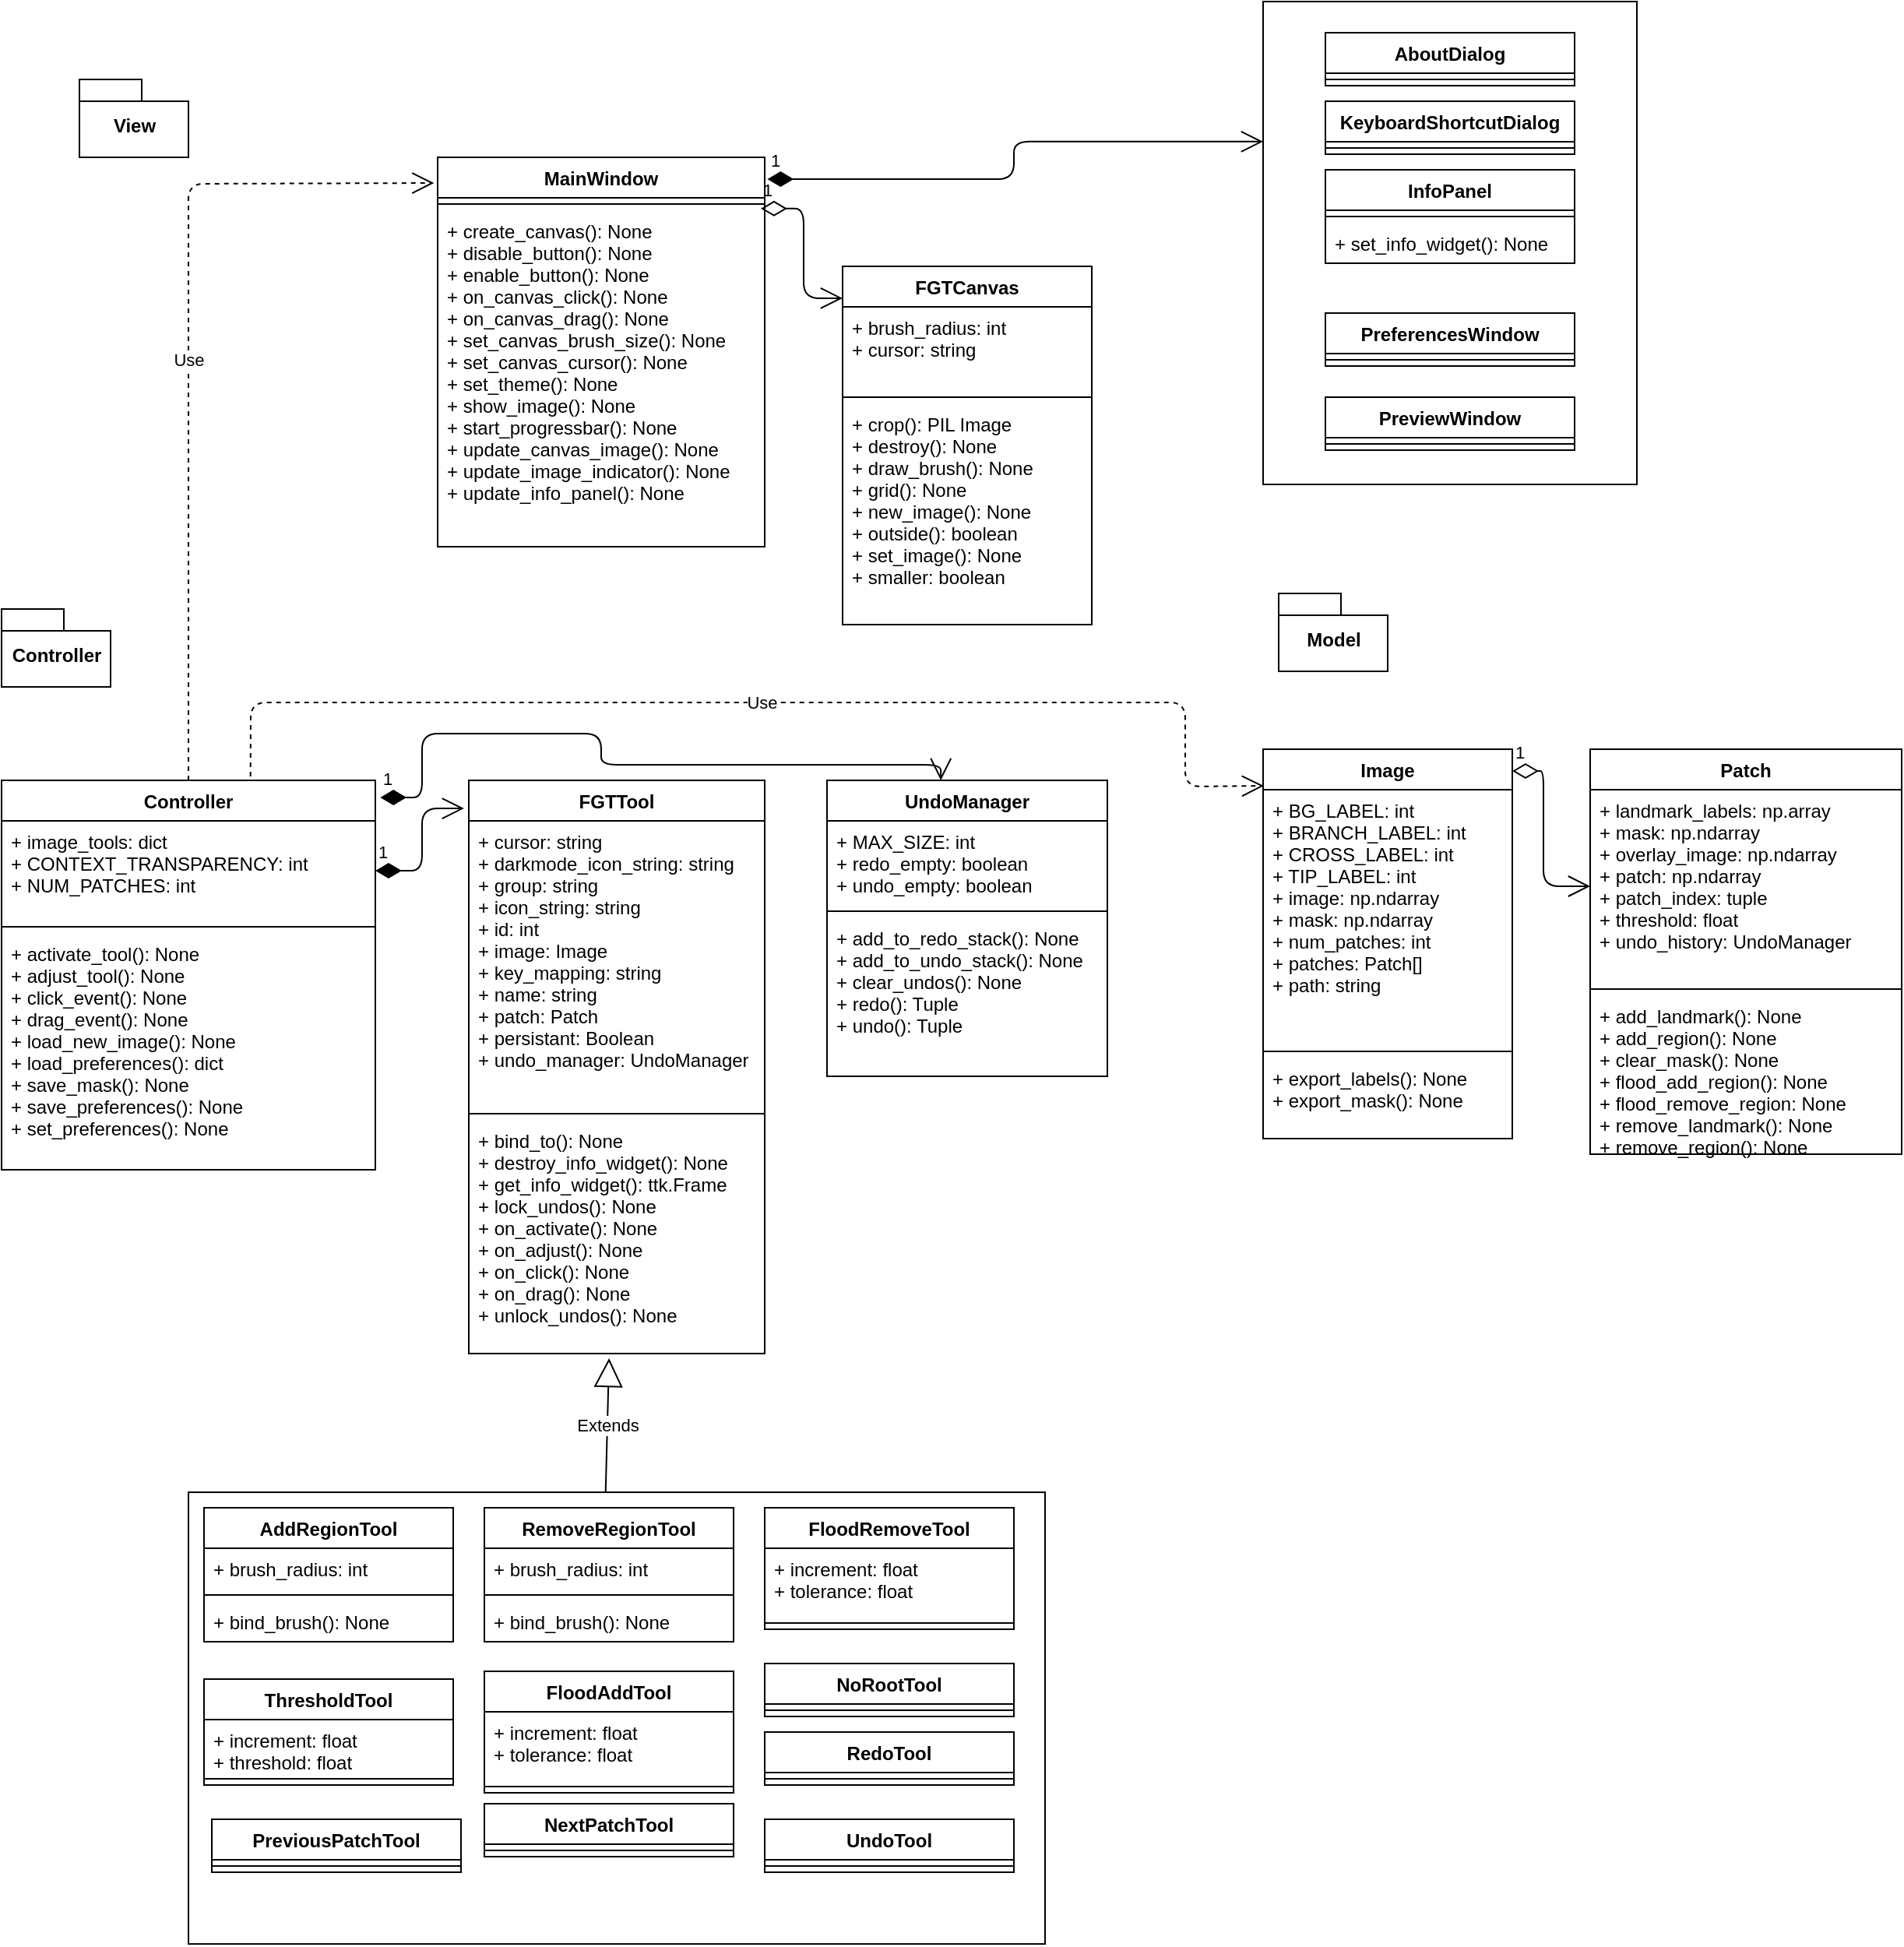 <mxfile version="13.1.5" type="device"><diagram id="b0f-jhYiNbLkPxsCKcda" name="Page-1"><mxGraphModel dx="1673" dy="2013" grid="1" gridSize="10" guides="1" tooltips="1" connect="1" arrows="1" fold="1" page="1" pageScale="1" pageWidth="850" pageHeight="1100" math="0" shadow="0"><root><mxCell id="0"/><mxCell id="1" parent="0"/><mxCell id="66HV1paR3T5Jppa1orsR-1" value="Controller" style="swimlane;fontStyle=1;align=center;verticalAlign=top;childLayout=stackLayout;horizontal=1;startSize=26;horizontalStack=0;resizeParent=1;resizeParentMax=0;resizeLast=0;collapsible=1;marginBottom=0;" vertex="1" parent="1"><mxGeometry x="80" y="160" width="240" height="250" as="geometry"/></mxCell><mxCell id="66HV1paR3T5Jppa1orsR-2" value="+ image_tools: dict&#xA;+ CONTEXT_TRANSPARENCY: int&#xA;+ NUM_PATCHES: int&#xA;" style="text;strokeColor=none;fillColor=none;align=left;verticalAlign=top;spacingLeft=4;spacingRight=4;overflow=hidden;rotatable=0;points=[[0,0.5],[1,0.5]];portConstraint=eastwest;" vertex="1" parent="66HV1paR3T5Jppa1orsR-1"><mxGeometry y="26" width="240" height="64" as="geometry"/></mxCell><mxCell id="66HV1paR3T5Jppa1orsR-3" value="" style="line;strokeWidth=1;fillColor=none;align=left;verticalAlign=middle;spacingTop=-1;spacingLeft=3;spacingRight=3;rotatable=0;labelPosition=right;points=[];portConstraint=eastwest;" vertex="1" parent="66HV1paR3T5Jppa1orsR-1"><mxGeometry y="90" width="240" height="8" as="geometry"/></mxCell><mxCell id="66HV1paR3T5Jppa1orsR-4" value="+ activate_tool(): None&#xA;+ adjust_tool(): None&#xA;+ click_event(): None&#xA;+ drag_event(): None&#xA;+ load_new_image(): None&#xA;+ load_preferences(): dict&#xA;+ save_mask(): None&#xA;+ save_preferences(): None&#xA;+ set_preferences(): None&#xA;" style="text;strokeColor=none;fillColor=none;align=left;verticalAlign=top;spacingLeft=4;spacingRight=4;overflow=hidden;rotatable=0;points=[[0,0.5],[1,0.5]];portConstraint=eastwest;" vertex="1" parent="66HV1paR3T5Jppa1orsR-1"><mxGeometry y="98" width="240" height="152" as="geometry"/></mxCell><mxCell id="66HV1paR3T5Jppa1orsR-5" value="FGTTool" style="swimlane;fontStyle=1;align=center;verticalAlign=top;childLayout=stackLayout;horizontal=1;startSize=26;horizontalStack=0;resizeParent=1;resizeParentMax=0;resizeLast=0;collapsible=1;marginBottom=0;" vertex="1" parent="1"><mxGeometry x="380" y="160" width="190" height="368" as="geometry"/></mxCell><mxCell id="66HV1paR3T5Jppa1orsR-6" value="+ cursor: string&#xA;+ darkmode_icon_string: string&#xA;+ group: string&#xA;+ icon_string: string&#xA;+ id: int&#xA;+ image: Image&#xA;+ key_mapping: string&#xA;+ name: string&#xA;+ patch: Patch&#xA;+ persistant: Boolean&#xA;+ undo_manager: UndoManager&#xA;&#xA;&#xA;" style="text;strokeColor=none;fillColor=none;align=left;verticalAlign=top;spacingLeft=4;spacingRight=4;overflow=hidden;rotatable=0;points=[[0,0.5],[1,0.5]];portConstraint=eastwest;" vertex="1" parent="66HV1paR3T5Jppa1orsR-5"><mxGeometry y="26" width="190" height="184" as="geometry"/></mxCell><mxCell id="66HV1paR3T5Jppa1orsR-7" value="" style="line;strokeWidth=1;fillColor=none;align=left;verticalAlign=middle;spacingTop=-1;spacingLeft=3;spacingRight=3;rotatable=0;labelPosition=right;points=[];portConstraint=eastwest;" vertex="1" parent="66HV1paR3T5Jppa1orsR-5"><mxGeometry y="210" width="190" height="8" as="geometry"/></mxCell><mxCell id="66HV1paR3T5Jppa1orsR-8" value="+ bind_to(): None&#xA;+ destroy_info_widget(): None&#xA;+ get_info_widget(): ttk.Frame&#xA;+ lock_undos(): None&#xA;+ on_activate(): None&#xA;+ on_adjust(): None&#xA;+ on_click(): None&#xA;+ on_drag(): None&#xA;+ unlock_undos(): None&#xA;&#xA;&#xA;&#xA;" style="text;strokeColor=none;fillColor=none;align=left;verticalAlign=top;spacingLeft=4;spacingRight=4;overflow=hidden;rotatable=0;points=[[0,0.5],[1,0.5]];portConstraint=eastwest;" vertex="1" parent="66HV1paR3T5Jppa1orsR-5"><mxGeometry y="218" width="190" height="150" as="geometry"/></mxCell><mxCell id="66HV1paR3T5Jppa1orsR-56" value="" style="html=1;" vertex="1" parent="1"><mxGeometry x="200" y="617.05" width="550" height="290" as="geometry"/></mxCell><mxCell id="66HV1paR3T5Jppa1orsR-58" value="Extends" style="endArrow=block;endSize=16;endFill=0;html=1;exitX=0.487;exitY=0;exitDx=0;exitDy=0;exitPerimeter=0;entryX=0.474;entryY=1.02;entryDx=0;entryDy=0;entryPerimeter=0;" edge="1" parent="1" source="66HV1paR3T5Jppa1orsR-56" target="66HV1paR3T5Jppa1orsR-8"><mxGeometry width="160" relative="1" as="geometry"><mxPoint x="640" y="577.05" as="sourcePoint"/><mxPoint x="634.93" y="600" as="targetPoint"/></mxGeometry></mxCell><mxCell id="66HV1paR3T5Jppa1orsR-9" value="AddRegionTool" style="swimlane;fontStyle=1;align=center;verticalAlign=top;childLayout=stackLayout;horizontal=1;startSize=26;horizontalStack=0;resizeParent=1;resizeParentMax=0;resizeLast=0;collapsible=1;marginBottom=0;" vertex="1" parent="1"><mxGeometry x="210" y="627.05" width="160" height="86" as="geometry"/></mxCell><mxCell id="66HV1paR3T5Jppa1orsR-10" value="+ brush_radius: int" style="text;strokeColor=none;fillColor=none;align=left;verticalAlign=top;spacingLeft=4;spacingRight=4;overflow=hidden;rotatable=0;points=[[0,0.5],[1,0.5]];portConstraint=eastwest;" vertex="1" parent="66HV1paR3T5Jppa1orsR-9"><mxGeometry y="26" width="160" height="26" as="geometry"/></mxCell><mxCell id="66HV1paR3T5Jppa1orsR-11" value="" style="line;strokeWidth=1;fillColor=none;align=left;verticalAlign=middle;spacingTop=-1;spacingLeft=3;spacingRight=3;rotatable=0;labelPosition=right;points=[];portConstraint=eastwest;" vertex="1" parent="66HV1paR3T5Jppa1orsR-9"><mxGeometry y="52" width="160" height="8" as="geometry"/></mxCell><mxCell id="66HV1paR3T5Jppa1orsR-12" value="+ bind_brush(): None&#xA;" style="text;strokeColor=none;fillColor=none;align=left;verticalAlign=top;spacingLeft=4;spacingRight=4;overflow=hidden;rotatable=0;points=[[0,0.5],[1,0.5]];portConstraint=eastwest;" vertex="1" parent="66HV1paR3T5Jppa1orsR-9"><mxGeometry y="60" width="160" height="26" as="geometry"/></mxCell><mxCell id="66HV1paR3T5Jppa1orsR-36" value="RemoveRegionTool" style="swimlane;fontStyle=1;align=center;verticalAlign=top;childLayout=stackLayout;horizontal=1;startSize=26;horizontalStack=0;resizeParent=1;resizeParentMax=0;resizeLast=0;collapsible=1;marginBottom=0;" vertex="1" parent="1"><mxGeometry x="390" y="627.05" width="160" height="86" as="geometry"/></mxCell><mxCell id="66HV1paR3T5Jppa1orsR-37" value="+ brush_radius: int" style="text;strokeColor=none;fillColor=none;align=left;verticalAlign=top;spacingLeft=4;spacingRight=4;overflow=hidden;rotatable=0;points=[[0,0.5],[1,0.5]];portConstraint=eastwest;" vertex="1" parent="66HV1paR3T5Jppa1orsR-36"><mxGeometry y="26" width="160" height="26" as="geometry"/></mxCell><mxCell id="66HV1paR3T5Jppa1orsR-38" value="" style="line;strokeWidth=1;fillColor=none;align=left;verticalAlign=middle;spacingTop=-1;spacingLeft=3;spacingRight=3;rotatable=0;labelPosition=right;points=[];portConstraint=eastwest;" vertex="1" parent="66HV1paR3T5Jppa1orsR-36"><mxGeometry y="52" width="160" height="8" as="geometry"/></mxCell><mxCell id="66HV1paR3T5Jppa1orsR-39" value="+ bind_brush(): None&#xA;" style="text;strokeColor=none;fillColor=none;align=left;verticalAlign=top;spacingLeft=4;spacingRight=4;overflow=hidden;rotatable=0;points=[[0,0.5],[1,0.5]];portConstraint=eastwest;" vertex="1" parent="66HV1paR3T5Jppa1orsR-36"><mxGeometry y="60" width="160" height="26" as="geometry"/></mxCell><mxCell id="66HV1paR3T5Jppa1orsR-40" value="ThresholdTool" style="swimlane;fontStyle=1;align=center;verticalAlign=top;childLayout=stackLayout;horizontal=1;startSize=26;horizontalStack=0;resizeParent=1;resizeParentMax=0;resizeLast=0;collapsible=1;marginBottom=0;" vertex="1" parent="1"><mxGeometry x="210" y="737.05" width="160" height="68" as="geometry"/></mxCell><mxCell id="66HV1paR3T5Jppa1orsR-41" value="+ increment: float&#xA;+ threshold: float&#xA;" style="text;strokeColor=none;fillColor=none;align=left;verticalAlign=top;spacingLeft=4;spacingRight=4;overflow=hidden;rotatable=0;points=[[0,0.5],[1,0.5]];portConstraint=eastwest;" vertex="1" parent="66HV1paR3T5Jppa1orsR-40"><mxGeometry y="26" width="160" height="34" as="geometry"/></mxCell><mxCell id="66HV1paR3T5Jppa1orsR-42" value="" style="line;strokeWidth=1;fillColor=none;align=left;verticalAlign=middle;spacingTop=-1;spacingLeft=3;spacingRight=3;rotatable=0;labelPosition=right;points=[];portConstraint=eastwest;" vertex="1" parent="66HV1paR3T5Jppa1orsR-40"><mxGeometry y="60" width="160" height="8" as="geometry"/></mxCell><mxCell id="66HV1paR3T5Jppa1orsR-17" value="FloodAddTool" style="swimlane;fontStyle=1;align=center;verticalAlign=top;childLayout=stackLayout;horizontal=1;startSize=26;horizontalStack=0;resizeParent=1;resizeParentMax=0;resizeLast=0;collapsible=1;marginBottom=0;" vertex="1" parent="1"><mxGeometry x="390" y="732.05" width="160" height="78" as="geometry"/></mxCell><mxCell id="66HV1paR3T5Jppa1orsR-18" value="+ increment: float&#xA;+ tolerance: float&#xA;" style="text;strokeColor=none;fillColor=none;align=left;verticalAlign=top;spacingLeft=4;spacingRight=4;overflow=hidden;rotatable=0;points=[[0,0.5],[1,0.5]];portConstraint=eastwest;" vertex="1" parent="66HV1paR3T5Jppa1orsR-17"><mxGeometry y="26" width="160" height="44" as="geometry"/></mxCell><mxCell id="66HV1paR3T5Jppa1orsR-19" value="" style="line;strokeWidth=1;fillColor=none;align=left;verticalAlign=middle;spacingTop=-1;spacingLeft=3;spacingRight=3;rotatable=0;labelPosition=right;points=[];portConstraint=eastwest;" vertex="1" parent="66HV1paR3T5Jppa1orsR-17"><mxGeometry y="70" width="160" height="8" as="geometry"/></mxCell><mxCell id="66HV1paR3T5Jppa1orsR-21" value="FloodRemoveTool" style="swimlane;fontStyle=1;align=center;verticalAlign=top;childLayout=stackLayout;horizontal=1;startSize=26;horizontalStack=0;resizeParent=1;resizeParentMax=0;resizeLast=0;collapsible=1;marginBottom=0;" vertex="1" parent="1"><mxGeometry x="570" y="627.05" width="160" height="78" as="geometry"/></mxCell><mxCell id="66HV1paR3T5Jppa1orsR-22" value="+ increment: float&#xA;+ tolerance: float&#xA;" style="text;strokeColor=none;fillColor=none;align=left;verticalAlign=top;spacingLeft=4;spacingRight=4;overflow=hidden;rotatable=0;points=[[0,0.5],[1,0.5]];portConstraint=eastwest;" vertex="1" parent="66HV1paR3T5Jppa1orsR-21"><mxGeometry y="26" width="160" height="44" as="geometry"/></mxCell><mxCell id="66HV1paR3T5Jppa1orsR-23" value="" style="line;strokeWidth=1;fillColor=none;align=left;verticalAlign=middle;spacingTop=-1;spacingLeft=3;spacingRight=3;rotatable=0;labelPosition=right;points=[];portConstraint=eastwest;" vertex="1" parent="66HV1paR3T5Jppa1orsR-21"><mxGeometry y="70" width="160" height="8" as="geometry"/></mxCell><mxCell id="66HV1paR3T5Jppa1orsR-24" value="NextPatchTool" style="swimlane;fontStyle=1;align=center;verticalAlign=top;childLayout=stackLayout;horizontal=1;startSize=26;horizontalStack=0;resizeParent=1;resizeParentMax=0;resizeLast=0;collapsible=1;marginBottom=0;" vertex="1" parent="1"><mxGeometry x="390" y="817.05" width="160" height="34" as="geometry"/></mxCell><mxCell id="66HV1paR3T5Jppa1orsR-26" value="" style="line;strokeWidth=1;fillColor=none;align=left;verticalAlign=middle;spacingTop=-1;spacingLeft=3;spacingRight=3;rotatable=0;labelPosition=right;points=[];portConstraint=eastwest;" vertex="1" parent="66HV1paR3T5Jppa1orsR-24"><mxGeometry y="26" width="160" height="8" as="geometry"/></mxCell><mxCell id="66HV1paR3T5Jppa1orsR-30" value="PreviousPatchTool" style="swimlane;fontStyle=1;align=center;verticalAlign=top;childLayout=stackLayout;horizontal=1;startSize=26;horizontalStack=0;resizeParent=1;resizeParentMax=0;resizeLast=0;collapsible=1;marginBottom=0;" vertex="1" parent="1"><mxGeometry x="215" y="827.05" width="160" height="34" as="geometry"/></mxCell><mxCell id="66HV1paR3T5Jppa1orsR-31" value="" style="line;strokeWidth=1;fillColor=none;align=left;verticalAlign=middle;spacingTop=-1;spacingLeft=3;spacingRight=3;rotatable=0;labelPosition=right;points=[];portConstraint=eastwest;" vertex="1" parent="66HV1paR3T5Jppa1orsR-30"><mxGeometry y="26" width="160" height="8" as="geometry"/></mxCell><mxCell id="66HV1paR3T5Jppa1orsR-28" value="NoRootTool" style="swimlane;fontStyle=1;align=center;verticalAlign=top;childLayout=stackLayout;horizontal=1;startSize=26;horizontalStack=0;resizeParent=1;resizeParentMax=0;resizeLast=0;collapsible=1;marginBottom=0;" vertex="1" parent="1"><mxGeometry x="570" y="727.05" width="160" height="34" as="geometry"/></mxCell><mxCell id="66HV1paR3T5Jppa1orsR-29" value="" style="line;strokeWidth=1;fillColor=none;align=left;verticalAlign=middle;spacingTop=-1;spacingLeft=3;spacingRight=3;rotatable=0;labelPosition=right;points=[];portConstraint=eastwest;" vertex="1" parent="66HV1paR3T5Jppa1orsR-28"><mxGeometry y="26" width="160" height="8" as="geometry"/></mxCell><mxCell id="66HV1paR3T5Jppa1orsR-32" value="RedoTool" style="swimlane;fontStyle=1;align=center;verticalAlign=top;childLayout=stackLayout;horizontal=1;startSize=26;horizontalStack=0;resizeParent=1;resizeParentMax=0;resizeLast=0;collapsible=1;marginBottom=0;" vertex="1" parent="1"><mxGeometry x="570" y="771.05" width="160" height="34" as="geometry"/></mxCell><mxCell id="66HV1paR3T5Jppa1orsR-33" value="" style="line;strokeWidth=1;fillColor=none;align=left;verticalAlign=middle;spacingTop=-1;spacingLeft=3;spacingRight=3;rotatable=0;labelPosition=right;points=[];portConstraint=eastwest;" vertex="1" parent="66HV1paR3T5Jppa1orsR-32"><mxGeometry y="26" width="160" height="8" as="geometry"/></mxCell><mxCell id="66HV1paR3T5Jppa1orsR-34" value="UndoTool" style="swimlane;fontStyle=1;align=center;verticalAlign=top;childLayout=stackLayout;horizontal=1;startSize=26;horizontalStack=0;resizeParent=1;resizeParentMax=0;resizeLast=0;collapsible=1;marginBottom=0;" vertex="1" parent="1"><mxGeometry x="570" y="827.05" width="160" height="34" as="geometry"/></mxCell><mxCell id="66HV1paR3T5Jppa1orsR-35" value="" style="line;strokeWidth=1;fillColor=none;align=left;verticalAlign=middle;spacingTop=-1;spacingLeft=3;spacingRight=3;rotatable=0;labelPosition=right;points=[];portConstraint=eastwest;" vertex="1" parent="66HV1paR3T5Jppa1orsR-34"><mxGeometry y="26" width="160" height="8" as="geometry"/></mxCell><mxCell id="66HV1paR3T5Jppa1orsR-59" value="1" style="endArrow=open;html=1;endSize=12;startArrow=diamondThin;startSize=14;startFill=1;edgeStyle=orthogonalEdgeStyle;align=left;verticalAlign=bottom;entryX=-0.016;entryY=0.049;entryDx=0;entryDy=0;entryPerimeter=0;" edge="1" parent="1" source="66HV1paR3T5Jppa1orsR-2" target="66HV1paR3T5Jppa1orsR-5"><mxGeometry x="-1" y="3" relative="1" as="geometry"><mxPoint x="180" y="520" as="sourcePoint"/><mxPoint x="340" y="520" as="targetPoint"/></mxGeometry></mxCell><mxCell id="66HV1paR3T5Jppa1orsR-62" value="UndoManager" style="swimlane;fontStyle=1;align=center;verticalAlign=top;childLayout=stackLayout;horizontal=1;startSize=26;horizontalStack=0;resizeParent=1;resizeParentMax=0;resizeLast=0;collapsible=1;marginBottom=0;" vertex="1" parent="1"><mxGeometry x="610" y="160" width="180" height="190" as="geometry"/></mxCell><mxCell id="66HV1paR3T5Jppa1orsR-63" value="+ MAX_SIZE: int&#xA;+ redo_empty: boolean&#xA;+ undo_empty: boolean&#xA;" style="text;strokeColor=none;fillColor=none;align=left;verticalAlign=top;spacingLeft=4;spacingRight=4;overflow=hidden;rotatable=0;points=[[0,0.5],[1,0.5]];portConstraint=eastwest;" vertex="1" parent="66HV1paR3T5Jppa1orsR-62"><mxGeometry y="26" width="180" height="54" as="geometry"/></mxCell><mxCell id="66HV1paR3T5Jppa1orsR-64" value="" style="line;strokeWidth=1;fillColor=none;align=left;verticalAlign=middle;spacingTop=-1;spacingLeft=3;spacingRight=3;rotatable=0;labelPosition=right;points=[];portConstraint=eastwest;" vertex="1" parent="66HV1paR3T5Jppa1orsR-62"><mxGeometry y="80" width="180" height="8" as="geometry"/></mxCell><mxCell id="66HV1paR3T5Jppa1orsR-65" value="+ add_to_redo_stack(): None&#xA;+ add_to_undo_stack(): None&#xA;+ clear_undos(): None&#xA;+ redo(): Tuple&#xA;+ undo(): Tuple" style="text;strokeColor=none;fillColor=none;align=left;verticalAlign=top;spacingLeft=4;spacingRight=4;overflow=hidden;rotatable=0;points=[[0,0.5],[1,0.5]];portConstraint=eastwest;" vertex="1" parent="66HV1paR3T5Jppa1orsR-62"><mxGeometry y="88" width="180" height="102" as="geometry"/></mxCell><mxCell id="66HV1paR3T5Jppa1orsR-67" value="1" style="endArrow=open;html=1;endSize=12;startArrow=diamondThin;startSize=14;startFill=1;edgeStyle=orthogonalEdgeStyle;align=left;verticalAlign=bottom;entryX=0.406;entryY=0;entryDx=0;entryDy=0;entryPerimeter=0;exitX=1.013;exitY=0.044;exitDx=0;exitDy=0;exitPerimeter=0;" edge="1" parent="1" source="66HV1paR3T5Jppa1orsR-1" target="66HV1paR3T5Jppa1orsR-62"><mxGeometry x="-1" y="3" relative="1" as="geometry"><mxPoint x="120" y="510" as="sourcePoint"/><mxPoint x="280" y="510" as="targetPoint"/><Array as="points"><mxPoint x="350" y="171"/><mxPoint x="350" y="130"/><mxPoint x="465" y="130"/><mxPoint x="465" y="150"/><mxPoint x="683" y="150"/></Array></mxGeometry></mxCell><mxCell id="66HV1paR3T5Jppa1orsR-68" value="Controller" style="shape=folder;fontStyle=1;spacingTop=10;tabWidth=40;tabHeight=14;tabPosition=left;html=1;" vertex="1" parent="1"><mxGeometry x="80" y="50" width="70" height="50" as="geometry"/></mxCell><mxCell id="66HV1paR3T5Jppa1orsR-69" value="Model" style="shape=folder;fontStyle=1;spacingTop=10;tabWidth=40;tabHeight=14;tabPosition=left;html=1;" vertex="1" parent="1"><mxGeometry x="900" y="40" width="70" height="50" as="geometry"/></mxCell><mxCell id="66HV1paR3T5Jppa1orsR-78" value="1" style="endArrow=open;html=1;endSize=12;startArrow=diamondThin;startSize=14;startFill=0;edgeStyle=orthogonalEdgeStyle;align=left;verticalAlign=bottom;" edge="1" parent="1" target="66HV1paR3T5Jppa1orsR-75"><mxGeometry x="-1" y="3" relative="1" as="geometry"><mxPoint x="1050" y="154" as="sourcePoint"/><mxPoint x="1210" y="154" as="targetPoint"/><Array as="points"><mxPoint x="1070" y="154"/><mxPoint x="1070" y="228"/></Array></mxGeometry></mxCell><mxCell id="66HV1paR3T5Jppa1orsR-70" value="Image" style="swimlane;fontStyle=1;align=center;verticalAlign=top;childLayout=stackLayout;horizontal=1;startSize=26;horizontalStack=0;resizeParent=1;resizeParentMax=0;resizeLast=0;collapsible=1;marginBottom=0;" vertex="1" parent="1"><mxGeometry x="890" y="140" width="160" height="250" as="geometry"/></mxCell><mxCell id="66HV1paR3T5Jppa1orsR-71" value="+ BG_LABEL: int&#xA;+ BRANCH_LABEL: int&#xA;+ CROSS_LABEL: int&#xA;+ TIP_LABEL: int&#xA;+ image: np.ndarray&#xA;+ mask: np.ndarray&#xA;+ num_patches: int&#xA;+ patches: Patch[]&#xA;+ path: string&#xA;" style="text;strokeColor=none;fillColor=none;align=left;verticalAlign=top;spacingLeft=4;spacingRight=4;overflow=hidden;rotatable=0;points=[[0,0.5],[1,0.5]];portConstraint=eastwest;" vertex="1" parent="66HV1paR3T5Jppa1orsR-70"><mxGeometry y="26" width="160" height="164" as="geometry"/></mxCell><mxCell id="66HV1paR3T5Jppa1orsR-72" value="" style="line;strokeWidth=1;fillColor=none;align=left;verticalAlign=middle;spacingTop=-1;spacingLeft=3;spacingRight=3;rotatable=0;labelPosition=right;points=[];portConstraint=eastwest;" vertex="1" parent="66HV1paR3T5Jppa1orsR-70"><mxGeometry y="190" width="160" height="8" as="geometry"/></mxCell><mxCell id="66HV1paR3T5Jppa1orsR-73" value="+ export_labels(): None&#xA;+ export_mask(): None&#xA;" style="text;strokeColor=none;fillColor=none;align=left;verticalAlign=top;spacingLeft=4;spacingRight=4;overflow=hidden;rotatable=0;points=[[0,0.5],[1,0.5]];portConstraint=eastwest;" vertex="1" parent="66HV1paR3T5Jppa1orsR-70"><mxGeometry y="198" width="160" height="52" as="geometry"/></mxCell><mxCell id="66HV1paR3T5Jppa1orsR-74" value="Patch" style="swimlane;fontStyle=1;align=center;verticalAlign=top;childLayout=stackLayout;horizontal=1;startSize=26;horizontalStack=0;resizeParent=1;resizeParentMax=0;resizeLast=0;collapsible=1;marginBottom=0;" vertex="1" parent="1"><mxGeometry x="1100" y="140" width="200" height="260" as="geometry"/></mxCell><mxCell id="66HV1paR3T5Jppa1orsR-75" value="+ landmark_labels: np.array&#xA;+ mask: np.ndarray&#xA;+ overlay_image: np.ndarray&#xA;+ patch: np.ndarray&#xA;+ patch_index: tuple&#xA;+ threshold: float&#xA;+ undo_history: UndoManager&#xA;&#xA;" style="text;strokeColor=none;fillColor=none;align=left;verticalAlign=top;spacingLeft=4;spacingRight=4;overflow=hidden;rotatable=0;points=[[0,0.5],[1,0.5]];portConstraint=eastwest;" vertex="1" parent="66HV1paR3T5Jppa1orsR-74"><mxGeometry y="26" width="200" height="124" as="geometry"/></mxCell><mxCell id="66HV1paR3T5Jppa1orsR-76" value="" style="line;strokeWidth=1;fillColor=none;align=left;verticalAlign=middle;spacingTop=-1;spacingLeft=3;spacingRight=3;rotatable=0;labelPosition=right;points=[];portConstraint=eastwest;" vertex="1" parent="66HV1paR3T5Jppa1orsR-74"><mxGeometry y="150" width="200" height="8" as="geometry"/></mxCell><mxCell id="66HV1paR3T5Jppa1orsR-77" value="+ add_landmark(): None&#xA;+ add_region(): None&#xA;+ clear_mask(): None&#xA;+ flood_add_region(): None&#xA;+ flood_remove_region: None&#xA;+ remove_landmark(): None&#xA;+ remove_region(): None&#xA;" style="text;strokeColor=none;fillColor=none;align=left;verticalAlign=top;spacingLeft=4;spacingRight=4;overflow=hidden;rotatable=0;points=[[0,0.5],[1,0.5]];portConstraint=eastwest;" vertex="1" parent="66HV1paR3T5Jppa1orsR-74"><mxGeometry y="158" width="200" height="102" as="geometry"/></mxCell><mxCell id="66HV1paR3T5Jppa1orsR-79" value="&lt;div&gt;View&lt;/div&gt;" style="shape=folder;fontStyle=1;spacingTop=10;tabWidth=40;tabHeight=14;tabPosition=left;html=1;" vertex="1" parent="1"><mxGeometry x="130" y="-290" width="70" height="50" as="geometry"/></mxCell><mxCell id="66HV1paR3T5Jppa1orsR-111" value="1" style="endArrow=open;html=1;endSize=12;startArrow=diamondThin;startSize=14;startFill=0;edgeStyle=orthogonalEdgeStyle;align=left;verticalAlign=bottom;exitX=0.988;exitY=-0.005;exitDx=0;exitDy=0;exitPerimeter=0;entryX=0;entryY=0.089;entryDx=0;entryDy=0;entryPerimeter=0;" edge="1" parent="1" source="66HV1paR3T5Jppa1orsR-110" target="66HV1paR3T5Jppa1orsR-80"><mxGeometry x="-1" y="3" relative="1" as="geometry"><mxPoint x="510" y="-20" as="sourcePoint"/><mxPoint x="670" y="-20" as="targetPoint"/></mxGeometry></mxCell><mxCell id="66HV1paR3T5Jppa1orsR-114" value="" style="html=1;" vertex="1" parent="1"><mxGeometry x="890" y="-340" width="240" height="310" as="geometry"/></mxCell><mxCell id="66HV1paR3T5Jppa1orsR-115" style="edgeStyle=orthogonalEdgeStyle;rounded=0;orthogonalLoop=1;jettySize=auto;html=1;exitX=0.5;exitY=1;exitDx=0;exitDy=0;" edge="1" parent="1" source="66HV1paR3T5Jppa1orsR-114" target="66HV1paR3T5Jppa1orsR-114"><mxGeometry relative="1" as="geometry"/></mxCell><mxCell id="66HV1paR3T5Jppa1orsR-116" value="1" style="endArrow=open;html=1;endSize=12;startArrow=diamondThin;startSize=14;startFill=1;edgeStyle=orthogonalEdgeStyle;align=left;verticalAlign=bottom;entryX=0;entryY=0.29;entryDx=0;entryDy=0;entryPerimeter=0;exitX=1.008;exitY=0.056;exitDx=0;exitDy=0;exitPerimeter=0;" edge="1" parent="1" source="66HV1paR3T5Jppa1orsR-107" target="66HV1paR3T5Jppa1orsR-114"><mxGeometry x="-1" y="3" relative="1" as="geometry"><mxPoint x="580" y="-290" as="sourcePoint"/><mxPoint x="360" y="-250" as="targetPoint"/></mxGeometry></mxCell><mxCell id="66HV1paR3T5Jppa1orsR-84" value="AboutDialog" style="swimlane;fontStyle=1;align=center;verticalAlign=top;childLayout=stackLayout;horizontal=1;startSize=26;horizontalStack=0;resizeParent=1;resizeParentMax=0;resizeLast=0;collapsible=1;marginBottom=0;" vertex="1" parent="1"><mxGeometry x="930" y="-320" width="160" height="34" as="geometry"/></mxCell><mxCell id="66HV1paR3T5Jppa1orsR-86" value="" style="line;strokeWidth=1;fillColor=none;align=left;verticalAlign=middle;spacingTop=-1;spacingLeft=3;spacingRight=3;rotatable=0;labelPosition=right;points=[];portConstraint=eastwest;" vertex="1" parent="66HV1paR3T5Jppa1orsR-84"><mxGeometry y="26" width="160" height="8" as="geometry"/></mxCell><mxCell id="66HV1paR3T5Jppa1orsR-88" value="KeyboardShortcutDialog" style="swimlane;fontStyle=1;align=center;verticalAlign=top;childLayout=stackLayout;horizontal=1;startSize=26;horizontalStack=0;resizeParent=1;resizeParentMax=0;resizeLast=0;collapsible=1;marginBottom=0;" vertex="1" parent="1"><mxGeometry x="930" y="-276" width="160" height="34" as="geometry"/></mxCell><mxCell id="66HV1paR3T5Jppa1orsR-90" value="" style="line;strokeWidth=1;fillColor=none;align=left;verticalAlign=middle;spacingTop=-1;spacingLeft=3;spacingRight=3;rotatable=0;labelPosition=right;points=[];portConstraint=eastwest;" vertex="1" parent="66HV1paR3T5Jppa1orsR-88"><mxGeometry y="26" width="160" height="8" as="geometry"/></mxCell><mxCell id="66HV1paR3T5Jppa1orsR-92" value="InfoPanel" style="swimlane;fontStyle=1;align=center;verticalAlign=top;childLayout=stackLayout;horizontal=1;startSize=26;horizontalStack=0;resizeParent=1;resizeParentMax=0;resizeLast=0;collapsible=1;marginBottom=0;" vertex="1" parent="1"><mxGeometry x="930" y="-232" width="160" height="60" as="geometry"/></mxCell><mxCell id="66HV1paR3T5Jppa1orsR-94" value="" style="line;strokeWidth=1;fillColor=none;align=left;verticalAlign=middle;spacingTop=-1;spacingLeft=3;spacingRight=3;rotatable=0;labelPosition=right;points=[];portConstraint=eastwest;" vertex="1" parent="66HV1paR3T5Jppa1orsR-92"><mxGeometry y="26" width="160" height="8" as="geometry"/></mxCell><mxCell id="66HV1paR3T5Jppa1orsR-95" value="+ set_info_widget(): None" style="text;strokeColor=none;fillColor=none;align=left;verticalAlign=top;spacingLeft=4;spacingRight=4;overflow=hidden;rotatable=0;points=[[0,0.5],[1,0.5]];portConstraint=eastwest;" vertex="1" parent="66HV1paR3T5Jppa1orsR-92"><mxGeometry y="34" width="160" height="26" as="geometry"/></mxCell><mxCell id="66HV1paR3T5Jppa1orsR-97" value="PreferencesWindow" style="swimlane;fontStyle=1;align=center;verticalAlign=top;childLayout=stackLayout;horizontal=1;startSize=26;horizontalStack=0;resizeParent=1;resizeParentMax=0;resizeLast=0;collapsible=1;marginBottom=0;" vertex="1" parent="1"><mxGeometry x="930" y="-140" width="160" height="34" as="geometry"/></mxCell><mxCell id="66HV1paR3T5Jppa1orsR-99" value="" style="line;strokeWidth=1;fillColor=none;align=left;verticalAlign=middle;spacingTop=-1;spacingLeft=3;spacingRight=3;rotatable=0;labelPosition=right;points=[];portConstraint=eastwest;" vertex="1" parent="66HV1paR3T5Jppa1orsR-97"><mxGeometry y="26" width="160" height="8" as="geometry"/></mxCell><mxCell id="66HV1paR3T5Jppa1orsR-102" value="PreviewWindow" style="swimlane;fontStyle=1;align=center;verticalAlign=top;childLayout=stackLayout;horizontal=1;startSize=26;horizontalStack=0;resizeParent=1;resizeParentMax=0;resizeLast=0;collapsible=1;marginBottom=0;" vertex="1" parent="1"><mxGeometry x="930" y="-86" width="160" height="34" as="geometry"/></mxCell><mxCell id="66HV1paR3T5Jppa1orsR-104" value="" style="line;strokeWidth=1;fillColor=none;align=left;verticalAlign=middle;spacingTop=-1;spacingLeft=3;spacingRight=3;rotatable=0;labelPosition=right;points=[];portConstraint=eastwest;" vertex="1" parent="66HV1paR3T5Jppa1orsR-102"><mxGeometry y="26" width="160" height="8" as="geometry"/></mxCell><mxCell id="66HV1paR3T5Jppa1orsR-80" value="FGTCanvas" style="swimlane;fontStyle=1;align=center;verticalAlign=top;childLayout=stackLayout;horizontal=1;startSize=26;horizontalStack=0;resizeParent=1;resizeParentMax=0;resizeLast=0;collapsible=1;marginBottom=0;" vertex="1" parent="1"><mxGeometry x="620" y="-170" width="160" height="230" as="geometry"/></mxCell><mxCell id="66HV1paR3T5Jppa1orsR-81" value="+ brush_radius: int&#xA;+ cursor: string&#xA;" style="text;strokeColor=none;fillColor=none;align=left;verticalAlign=top;spacingLeft=4;spacingRight=4;overflow=hidden;rotatable=0;points=[[0,0.5],[1,0.5]];portConstraint=eastwest;" vertex="1" parent="66HV1paR3T5Jppa1orsR-80"><mxGeometry y="26" width="160" height="54" as="geometry"/></mxCell><mxCell id="66HV1paR3T5Jppa1orsR-82" value="" style="line;strokeWidth=1;fillColor=none;align=left;verticalAlign=middle;spacingTop=-1;spacingLeft=3;spacingRight=3;rotatable=0;labelPosition=right;points=[];portConstraint=eastwest;" vertex="1" parent="66HV1paR3T5Jppa1orsR-80"><mxGeometry y="80" width="160" height="8" as="geometry"/></mxCell><mxCell id="66HV1paR3T5Jppa1orsR-83" value="+ crop(): PIL Image&#xA;+ destroy(): None&#xA;+ draw_brush(): None&#xA;+ grid(): None&#xA;+ new_image(): None&#xA;+ outside(): boolean&#xA;+ set_image(): None&#xA;+ smaller: boolean&#xA;&#xA;" style="text;strokeColor=none;fillColor=none;align=left;verticalAlign=top;spacingLeft=4;spacingRight=4;overflow=hidden;rotatable=0;points=[[0,0.5],[1,0.5]];portConstraint=eastwest;" vertex="1" parent="66HV1paR3T5Jppa1orsR-80"><mxGeometry y="88" width="160" height="142" as="geometry"/></mxCell><mxCell id="66HV1paR3T5Jppa1orsR-107" value="MainWindow" style="swimlane;fontStyle=1;align=center;verticalAlign=top;childLayout=stackLayout;horizontal=1;startSize=26;horizontalStack=0;resizeParent=1;resizeParentMax=0;resizeLast=0;collapsible=1;marginBottom=0;" vertex="1" parent="1"><mxGeometry x="360" y="-240" width="210" height="250" as="geometry"/></mxCell><mxCell id="66HV1paR3T5Jppa1orsR-109" value="" style="line;strokeWidth=1;fillColor=none;align=left;verticalAlign=middle;spacingTop=-1;spacingLeft=3;spacingRight=3;rotatable=0;labelPosition=right;points=[];portConstraint=eastwest;" vertex="1" parent="66HV1paR3T5Jppa1orsR-107"><mxGeometry y="26" width="210" height="8" as="geometry"/></mxCell><mxCell id="66HV1paR3T5Jppa1orsR-110" value="+ create_canvas(): None&#xA;+ disable_button(): None&#xA;+ enable_button(): None&#xA;+ on_canvas_click(): None&#xA;+ on_canvas_drag(): None&#xA;+ set_canvas_brush_size(): None&#xA;+ set_canvas_cursor(): None&#xA;+ set_theme(): None&#xA;+ show_image(): None&#xA;+ start_progressbar(): None&#xA;+ update_canvas_image(): None&#xA;+ update_image_indicator(): None&#xA;+ update_info_panel(): None&#xA;" style="text;strokeColor=none;fillColor=none;align=left;verticalAlign=top;spacingLeft=4;spacingRight=4;overflow=hidden;rotatable=0;points=[[0,0.5],[1,0.5]];portConstraint=eastwest;" vertex="1" parent="66HV1paR3T5Jppa1orsR-107"><mxGeometry y="34" width="210" height="216" as="geometry"/></mxCell><mxCell id="66HV1paR3T5Jppa1orsR-117" value="Use" style="endArrow=open;endSize=12;dashed=1;html=1;exitX=0.5;exitY=0;exitDx=0;exitDy=0;entryX=-0.011;entryY=0.066;entryDx=0;entryDy=0;entryPerimeter=0;" edge="1" parent="1" source="66HV1paR3T5Jppa1orsR-1" target="66HV1paR3T5Jppa1orsR-107"><mxGeometry width="160" relative="1" as="geometry"><mxPoint x="190" y="110" as="sourcePoint"/><mxPoint x="350" y="110" as="targetPoint"/><Array as="points"><mxPoint x="200" y="-223"/></Array></mxGeometry></mxCell><mxCell id="66HV1paR3T5Jppa1orsR-118" value="Use" style="endArrow=open;endSize=12;dashed=1;html=1;entryX=0.003;entryY=0.094;entryDx=0;entryDy=0;entryPerimeter=0;exitX=0.666;exitY=-0.01;exitDx=0;exitDy=0;exitPerimeter=0;" edge="1" parent="1" source="66HV1paR3T5Jppa1orsR-1" target="66HV1paR3T5Jppa1orsR-70"><mxGeometry width="160" relative="1" as="geometry"><mxPoint x="160" y="450" as="sourcePoint"/><mxPoint x="320" y="450" as="targetPoint"/><Array as="points"><mxPoint x="240" y="110"/><mxPoint x="840" y="110"/><mxPoint x="840" y="164"/></Array></mxGeometry></mxCell></root></mxGraphModel></diagram></mxfile>